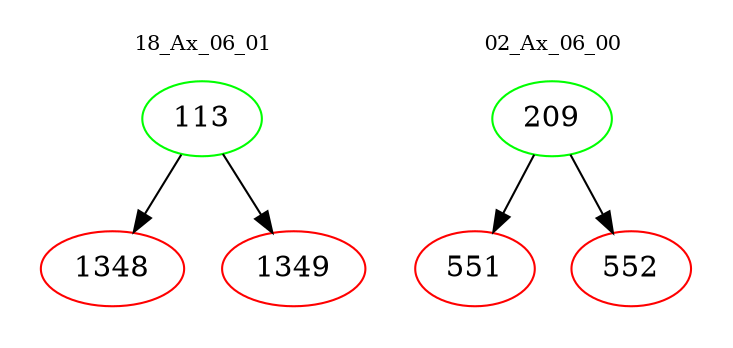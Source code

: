 digraph{
subgraph cluster_0 {
color = white
label = "18_Ax_06_01";
fontsize=10;
T0_113 [label="113", color="green"]
T0_113 -> T0_1348 [color="black"]
T0_1348 [label="1348", color="red"]
T0_113 -> T0_1349 [color="black"]
T0_1349 [label="1349", color="red"]
}
subgraph cluster_1 {
color = white
label = "02_Ax_06_00";
fontsize=10;
T1_209 [label="209", color="green"]
T1_209 -> T1_551 [color="black"]
T1_551 [label="551", color="red"]
T1_209 -> T1_552 [color="black"]
T1_552 [label="552", color="red"]
}
}
